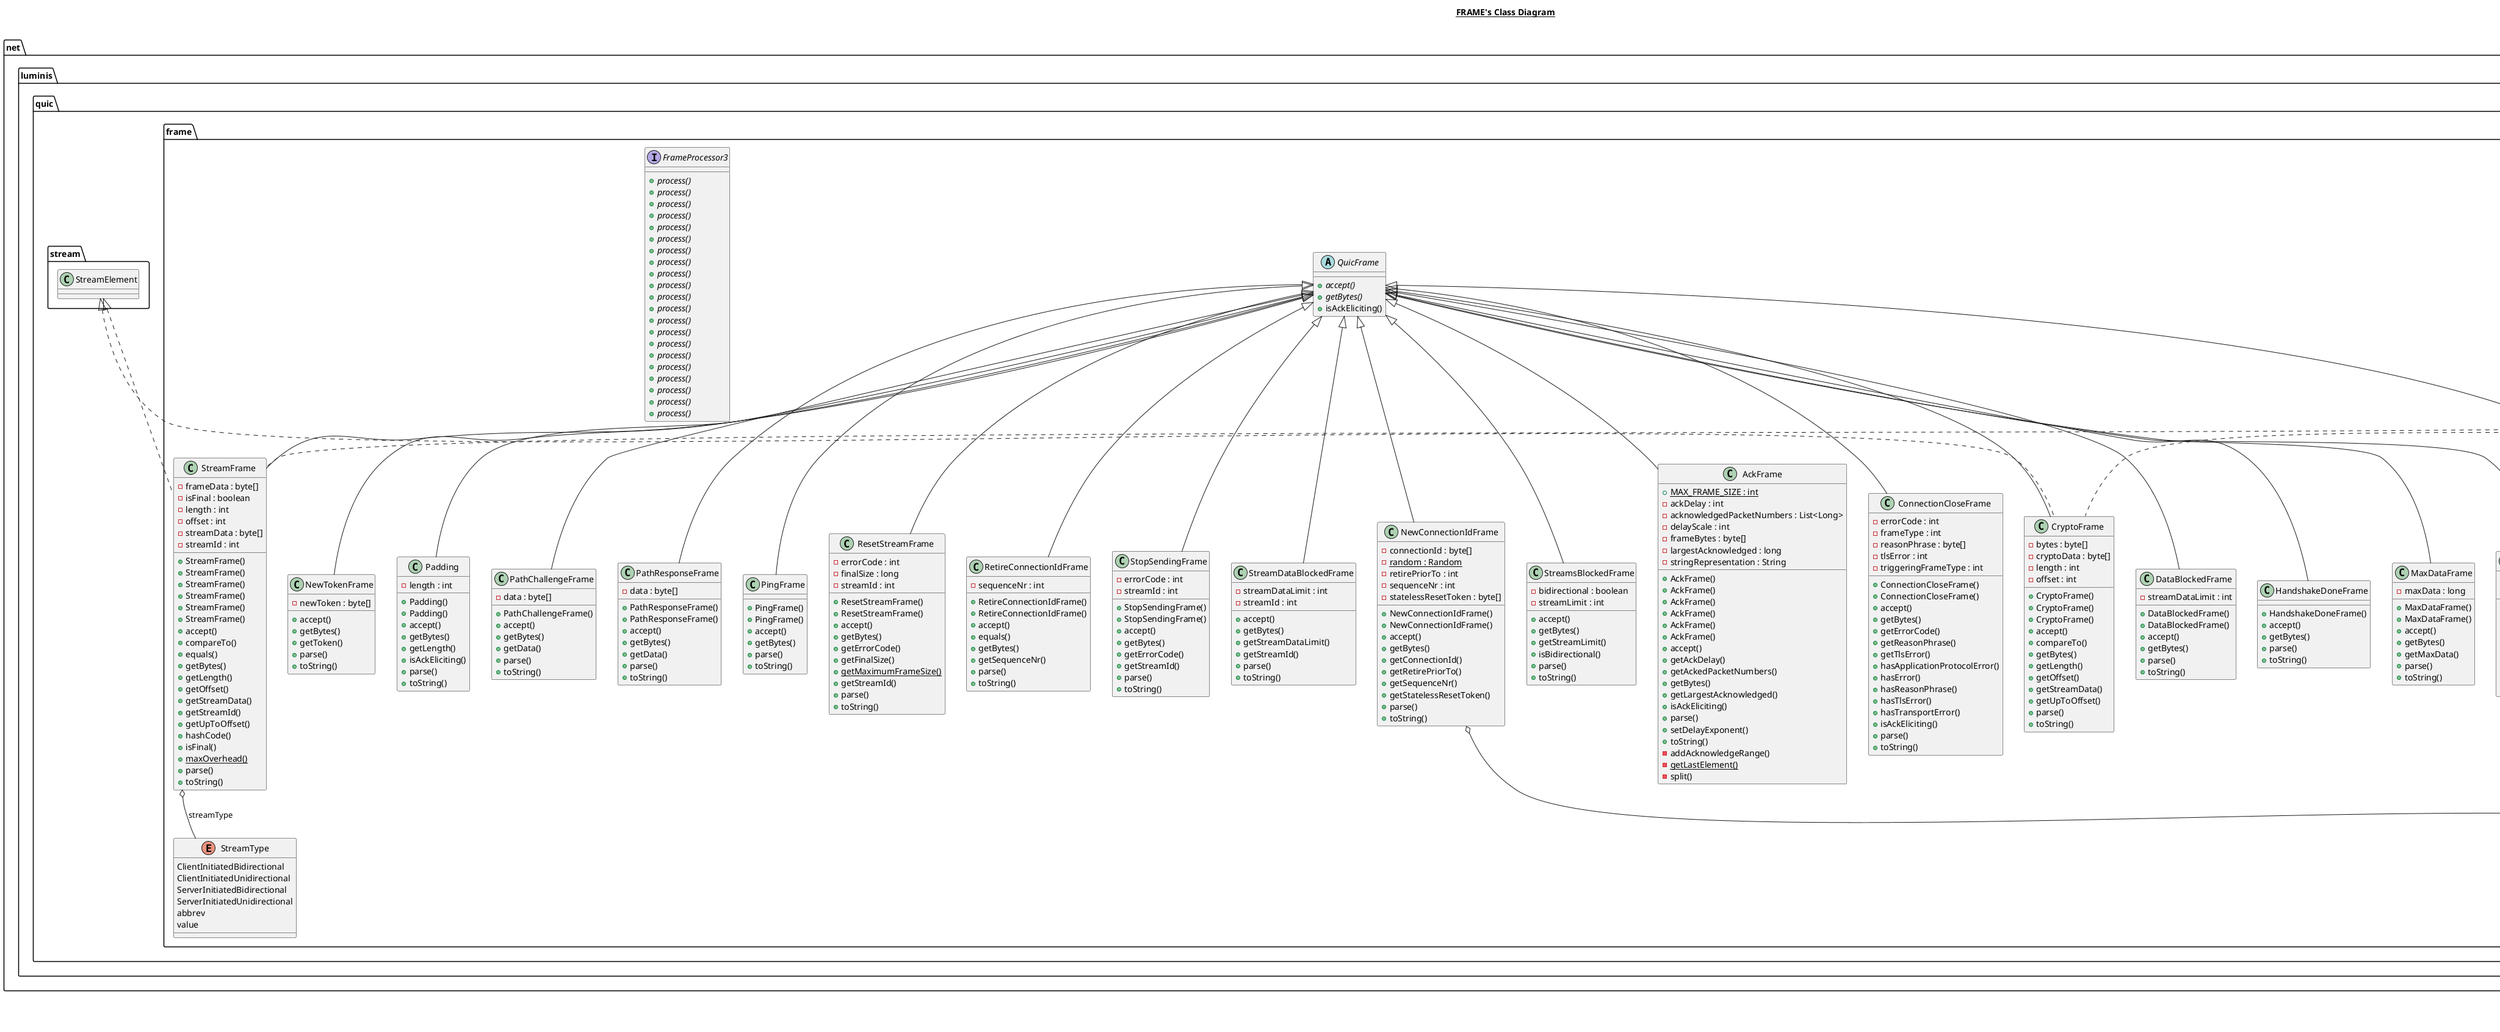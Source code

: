 @startuml

title __FRAME's Class Diagram__\n

  namespace net.luminis.quic {
    namespace frame {
      class net.luminis.quic.frame.AckFrame {
          {static} + MAX_FRAME_SIZE : int
          - ackDelay : int
          - acknowledgedPacketNumbers : List<Long>
          - delayScale : int
          - frameBytes : byte[]
          - largestAcknowledged : long
          - stringRepresentation : String
          + AckFrame()
          + AckFrame()
          + AckFrame()
          + AckFrame()
          + AckFrame()
          + AckFrame()
          + accept()
          + getAckDelay()
          + getAckedPacketNumbers()
          + getBytes()
          + getLargestAcknowledged()
          + isAckEliciting()
          + parse()
          + setDelayExponent()
          + toString()
          - addAcknowledgeRange()
          {static} - getLastElement()
          - split()
      }
    }
  }
  

  namespace net.luminis.quic {
    namespace frame {
      class net.luminis.quic.frame.ConnectionCloseFrame {
          - errorCode : int
          - frameType : int
          - reasonPhrase : byte[]
          - tlsError : int
          - triggeringFrameType : int
          + ConnectionCloseFrame()
          + ConnectionCloseFrame()
          + accept()
          + getBytes()
          + getErrorCode()
          + getReasonPhrase()
          + getTlsError()
          + hasApplicationProtocolError()
          + hasError()
          + hasReasonPhrase()
          + hasTlsError()
          + hasTransportError()
          + isAckEliciting()
          + parse()
          + toString()
      }
    }
  }
  

  namespace net.luminis.quic {
    namespace frame {
      class net.luminis.quic.frame.CryptoFrame {
          - bytes : byte[]
          - cryptoData : byte[]
          - length : int
          - offset : int
          + CryptoFrame()
          + CryptoFrame()
          + CryptoFrame()
          + accept()
          + compareTo()
          + getBytes()
          + getLength()
          + getOffset()
          + getStreamData()
          + getUpToOffset()
          + parse()
          + toString()
      }
    }
  }
  

  namespace net.luminis.quic {
    namespace frame {
      class net.luminis.quic.frame.DataBlockedFrame {
          - streamDataLimit : int
          + DataBlockedFrame()
          + DataBlockedFrame()
          + accept()
          + getBytes()
          + parse()
          + toString()
      }
    }
  }
  

  namespace net.luminis.quic {
    namespace frame {
      interface net.luminis.quic.frame.FrameProcessor3 {
          {abstract} + process()
          {abstract} + process()
          {abstract} + process()
          {abstract} + process()
          {abstract} + process()
          {abstract} + process()
          {abstract} + process()
          {abstract} + process()
          {abstract} + process()
          {abstract} + process()
          {abstract} + process()
          {abstract} + process()
          {abstract} + process()
          {abstract} + process()
          {abstract} + process()
          {abstract} + process()
          {abstract} + process()
          {abstract} + process()
          {abstract} + process()
          {abstract} + process()
          {abstract} + process()
      }
    }
  }
  

  namespace net.luminis.quic {
    namespace frame {
      class net.luminis.quic.frame.HandshakeDoneFrame {
          + HandshakeDoneFrame()
          + accept()
          + getBytes()
          + parse()
          + toString()
      }
    }
  }
  

  namespace net.luminis.quic {
    namespace frame {
      class net.luminis.quic.frame.MaxDataFrame {
          - maxData : long
          + MaxDataFrame()
          + MaxDataFrame()
          + accept()
          + getBytes()
          + getMaxData()
          + parse()
          + toString()
      }
    }
  }
  

  namespace net.luminis.quic {
    namespace frame {
      class net.luminis.quic.frame.MaxStreamDataFrame {
          - maxData : long
          - streamId : int
          + MaxStreamDataFrame()
          + MaxStreamDataFrame()
          + accept()
          + getBytes()
          + getMaxData()
          + getStreamId()
          + parse()
          + toString()
      }
    }
  }
  

  namespace net.luminis.quic {
    namespace frame {
      class net.luminis.quic.frame.MaxStreamsFrame {
          - appliesToBidirectional : boolean
          - maxStreams : long
          + MaxStreamsFrame()
          + MaxStreamsFrame()
          + accept()
          + getBytes()
          + getMaxStreams()
          + isAppliesToBidirectional()
          + parse()
          + toString()
      }
    }
  }
  

  namespace net.luminis.quic {
    namespace frame {
      class net.luminis.quic.frame.NewConnectionIdFrame {
          - connectionId : byte[]
          {static} - random : Random
          - retirePriorTo : int
          - sequenceNr : int
          - statelessResetToken : byte[]
          + NewConnectionIdFrame()
          + NewConnectionIdFrame()
          + accept()
          + getBytes()
          + getConnectionId()
          + getRetirePriorTo()
          + getSequenceNr()
          + getStatelessResetToken()
          + parse()
          + toString()
      }
    }
  }
  

  namespace net.luminis.quic {
    namespace frame {
      class net.luminis.quic.frame.NewTokenFrame {
          - newToken : byte[]
          + accept()
          + getBytes()
          + getToken()
          + parse()
          + toString()
      }
    }
  }
  

  namespace net.luminis.quic {
    namespace frame {
      class net.luminis.quic.frame.Padding {
          - length : int
          + Padding()
          + Padding()
          + accept()
          + getBytes()
          + getLength()
          + isAckEliciting()
          + parse()
          + toString()
      }
    }
  }
  

  namespace net.luminis.quic {
    namespace frame {
      class net.luminis.quic.frame.PathChallengeFrame {
          - data : byte[]
          + PathChallengeFrame()
          + accept()
          + getBytes()
          + getData()
          + parse()
          + toString()
      }
    }
  }
  

  namespace net.luminis.quic {
    namespace frame {
      class net.luminis.quic.frame.PathResponseFrame {
          - data : byte[]
          + PathResponseFrame()
          + PathResponseFrame()
          + accept()
          + getBytes()
          + getData()
          + parse()
          + toString()
      }
    }
  }
  

  namespace net.luminis.quic {
    namespace frame {
      class net.luminis.quic.frame.PingFrame {
          + PingFrame()
          + PingFrame()
          + accept()
          + getBytes()
          + parse()
          + toString()
      }
    }
  }
  

  namespace net.luminis.quic {
    namespace frame {
      abstract class net.luminis.quic.frame.QuicFrame {
          {abstract} + accept()
          {abstract} + getBytes()
          + isAckEliciting()
      }
    }
  }
  

  namespace net.luminis.quic {
    namespace frame {
      class net.luminis.quic.frame.ResetStreamFrame {
          - errorCode : int
          - finalSize : long
          - streamId : int
          + ResetStreamFrame()
          + ResetStreamFrame()
          + accept()
          + getBytes()
          + getErrorCode()
          + getFinalSize()
          {static} + getMaximumFrameSize()
          + getStreamId()
          + parse()
          + toString()
      }
    }
  }
  

  namespace net.luminis.quic {
    namespace frame {
      class net.luminis.quic.frame.RetireConnectionIdFrame {
          - sequenceNr : int
          + RetireConnectionIdFrame()
          + RetireConnectionIdFrame()
          + accept()
          + equals()
          + getBytes()
          + getSequenceNr()
          + parse()
          + toString()
      }
    }
  }
  

  namespace net.luminis.quic {
    namespace frame {
      class net.luminis.quic.frame.StopSendingFrame {
          - errorCode : int
          - streamId : int
          + StopSendingFrame()
          + StopSendingFrame()
          + accept()
          + getBytes()
          + getErrorCode()
          + getStreamId()
          + parse()
          + toString()
      }
    }
  }
  

  namespace net.luminis.quic {
    namespace frame {
      class net.luminis.quic.frame.StreamDataBlockedFrame {
          - streamDataLimit : int
          - streamId : int
          + accept()
          + getBytes()
          + getStreamDataLimit()
          + getStreamId()
          + parse()
          + toString()
      }
    }
  }
  

  namespace net.luminis.quic {
    namespace frame {
      class net.luminis.quic.frame.StreamFrame {
          - frameData : byte[]
          - isFinal : boolean
          - length : int
          - offset : int
          - streamData : byte[]
          - streamId : int
          + StreamFrame()
          + StreamFrame()
          + StreamFrame()
          + StreamFrame()
          + StreamFrame()
          + StreamFrame()
          + accept()
          + compareTo()
          + equals()
          + getBytes()
          + getLength()
          + getOffset()
          + getStreamData()
          + getStreamId()
          + getUpToOffset()
          + hashCode()
          + isFinal()
          {static} + maxOverhead()
          + parse()
          + toString()
      }
    }
  }
  

  namespace net.luminis.quic {
    namespace frame {
      enum StreamType {
        ClientInitiatedBidirectional
        ClientInitiatedUnidirectional
        ServerInitiatedBidirectional
        ServerInitiatedUnidirectional
        abbrev
        value
      }
    }
  }
  

  namespace net.luminis.quic {
    namespace frame {
      class net.luminis.quic.frame.StreamsBlockedFrame {
          - bidirectional : boolean
          - streamLimit : int
          + accept()
          + getBytes()
          + getStreamLimit()
          + isBidirectional()
          + parse()
          + toString()
      }
    }
  }
  

  net.luminis.quic.frame.AckFrame -up-|> net.luminis.quic.frame.QuicFrame
  net.luminis.quic.frame.ConnectionCloseFrame -up-|> net.luminis.quic.frame.QuicFrame
  net.luminis.quic.frame.CryptoFrame .up.|> java.lang.Comparable
  net.luminis.quic.frame.CryptoFrame .up.|> net.luminis.quic.stream.StreamElement
  net.luminis.quic.frame.CryptoFrame -up-|> net.luminis.quic.frame.QuicFrame
  net.luminis.quic.frame.DataBlockedFrame -up-|> net.luminis.quic.frame.QuicFrame
  net.luminis.quic.frame.HandshakeDoneFrame -up-|> net.luminis.quic.frame.QuicFrame
  net.luminis.quic.frame.MaxDataFrame -up-|> net.luminis.quic.frame.QuicFrame
  net.luminis.quic.frame.MaxStreamDataFrame -up-|> net.luminis.quic.frame.QuicFrame
  net.luminis.quic.frame.MaxStreamsFrame -up-|> net.luminis.quic.frame.QuicFrame
  net.luminis.quic.frame.NewConnectionIdFrame -up-|> net.luminis.quic.frame.QuicFrame
  net.luminis.quic.frame.NewConnectionIdFrame o-- net.luminis.quic.Version : quicVersion
  net.luminis.quic.frame.NewTokenFrame -up-|> net.luminis.quic.frame.QuicFrame
  net.luminis.quic.frame.Padding -up-|> net.luminis.quic.frame.QuicFrame
  net.luminis.quic.frame.PathChallengeFrame -up-|> net.luminis.quic.frame.QuicFrame
  net.luminis.quic.frame.PathResponseFrame -up-|> net.luminis.quic.frame.QuicFrame
  net.luminis.quic.frame.PingFrame -up-|> net.luminis.quic.frame.QuicFrame
  net.luminis.quic.frame.ResetStreamFrame -up-|> net.luminis.quic.frame.QuicFrame
  net.luminis.quic.frame.RetireConnectionIdFrame -up-|> net.luminis.quic.frame.QuicFrame
  net.luminis.quic.frame.StopSendingFrame -up-|> net.luminis.quic.frame.QuicFrame
  net.luminis.quic.frame.StreamDataBlockedFrame -up-|> net.luminis.quic.frame.QuicFrame
  net.luminis.quic.frame.StreamFrame .up.|> java.lang.Comparable
  net.luminis.quic.frame.StreamFrame .up.|> net.luminis.quic.stream.StreamElement
  net.luminis.quic.frame.StreamFrame -up-|> net.luminis.quic.frame.QuicFrame
  net.luminis.quic.frame.StreamFrame o-- net.luminis.quic.frame.StreamType : streamType
  net.luminis.quic.frame.StreamsBlockedFrame -up-|> net.luminis.quic.frame.QuicFrame


right footer


PlantUML diagram generated by SketchIt! (https://bitbucket.org/pmesmeur/sketch.it)
For more information about this tool, please contact philippe.mesmeur@gmail.com
endfooter

@enduml
